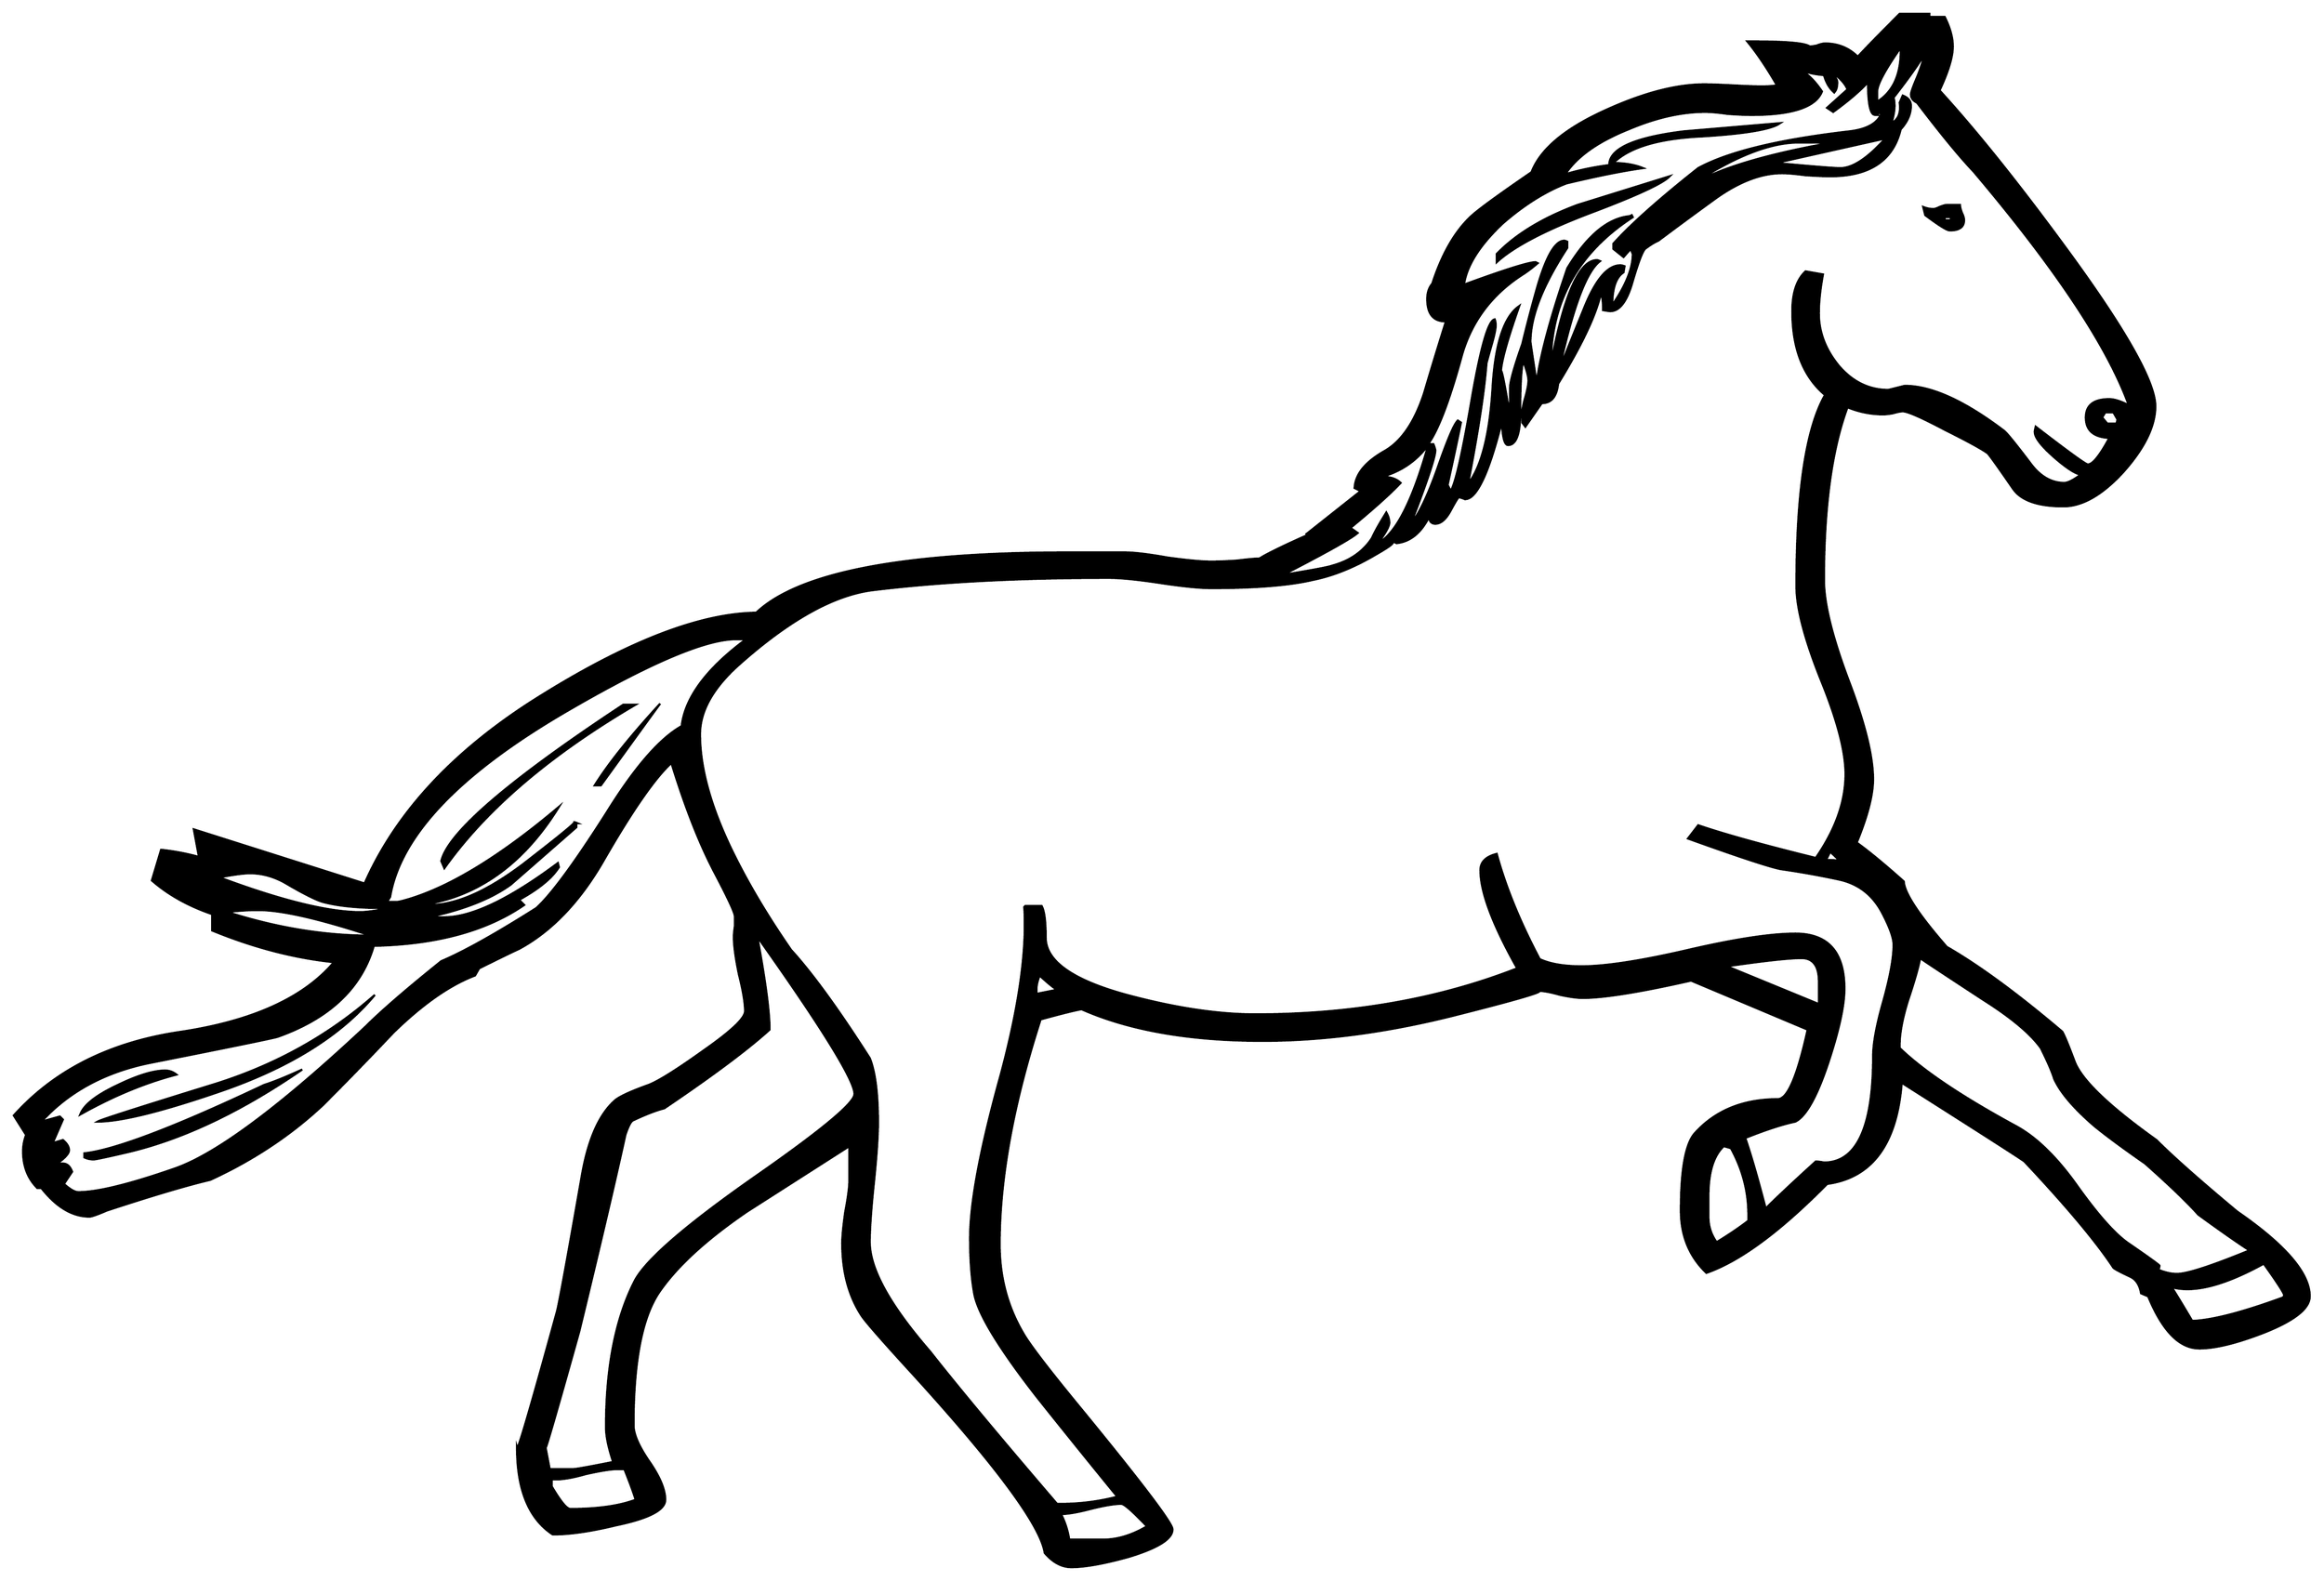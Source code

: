 


\begin{tikzpicture}[y=0.80pt, x=0.80pt, yscale=-1.0, xscale=1.0, inner sep=0pt, outer sep=0pt]
\begin{scope}[shift={(100.0,1682.0)},nonzero rule]
  \path[draw=.,fill=.,line width=1.600pt] (2309.0,-63.0) .. controls
    (2309.0,-51.0) and (2293.667,-39.0) .. (2263.0,-27.0) ..
    controls (2237.0,-17.0) and (2216.333,-12.0) .. (2201.0,-12.0)
    .. controls (2181.667,-12.0) and (2165.0,-29.0) ..
    (2151.0,-63.0) -- (2144.0,-66.0) .. controls (2142.667,-74.0)
    and (2139.333,-79.333) .. (2134.0,-82.0) .. controls
    (2124.0,-86.667) and (2118.333,-89.667) .. (2117.0,-91.0) ..
    controls (2100.333,-116.333) and (2071.333,-151.0) ..
    (2030.0,-195.0) .. controls (2028.667,-196.333) and
    (1988.667,-222.0) .. (1910.0,-272.0) .. controls
    (1905.333,-212.0) and (1881.0,-179.0) .. (1837.0,-173.0) ..
    controls (1791.0,-126.333) and (1751.667,-97.333) ..
    (1719.0,-86.0) .. controls (1702.333,-102.0) and
    (1694.0,-122.333) .. (1694.0,-147.0) .. controls
    (1694.0,-187.667) and (1698.667,-213.0) .. (1708.0,-223.0) ..
    controls (1728.0,-245.0) and (1755.0,-256.0) ..
    (1789.0,-256.0) .. controls (1798.333,-256.0) and
    (1808.0,-278.667) .. (1818.0,-324.0) -- (1704.0,-372.0) ..
    controls (1654.0,-360.667) and (1618.667,-355.0) ..
    (1598.0,-355.0) .. controls (1592.667,-355.0) and
    (1585.333,-356.0) .. (1576.0,-358.0) .. controls
    (1566.667,-360.667) and (1559.333,-362.0) .. (1554.0,-362.0) ..
    controls (1563.333,-362.0) and (1536.333,-354.0) ..
    (1473.0,-338.0) .. controls (1407.0,-321.333) and
    (1344.333,-313.0) .. (1285.0,-313.0) .. controls
    (1213.667,-313.0) and (1154.667,-323.333) .. (1108.0,-344.0) ..
    controls (1100.667,-342.667) and (1087.333,-339.333) ..
    (1068.0,-334.0) .. controls (1041.333,-251.333) and
    (1028.0,-178.0) .. (1028.0,-114.0) .. controls
    (1028.0,-82.0) and (1035.667,-53.0) .. (1051.0,-27.0) ..
    controls (1057.0,-16.333) and (1075.333,7.667) .. (1106.0,45.0) ..
    controls (1166.667,119.0) and (1197.0,159.0) .. (1197.0,165.0)
    .. controls (1197.0,174.333) and (1182.667,183.333) ..
    (1154.0,192.0) .. controls (1130.0,198.667) and (1111.333,202.0)
    .. (1098.0,202.0) .. controls (1088.667,202.0) and
    (1080.0,197.333) .. (1072.0,188.0) .. controls (1068.0,161.333)
    and (1024.667,102.667) .. (942.0,12.0) .. controls (913.333,-19.333)
    and (897.0,-38.0) .. (893.0,-44.0) .. controls (880.333,-63.333)
    and (874.0,-87.0) .. (874.0,-115.0) .. controls
    (874.0,-121.667) and (875.0,-132.0) .. (877.0,-146.0) ..
    controls (879.667,-160.0) and (881.0,-170.333) .. (881.0,-177.0)
    -- (881.0,-210.0) .. controls (847.667,-188.667) and
    (814.333,-167.333) .. (781.0,-146.0) .. controls (741.0,-118.667)
    and (712.333,-92.333) .. (695.0,-67.0) .. controls (678.333,-42.333)
    and (670.0,1.0) .. (670.0,63.0) .. controls (670.0,71.667) and
    (675.0,83.333) .. (685.0,98.0) .. controls (695.667,113.333) and
    (701.0,126.0) .. (701.0,136.0) .. controls (701.0,146.0) and
    (685.0,154.333) .. (653.0,161.0) .. controls (628.333,167.0) and
    (607.667,170.0) .. (591.0,170.0) .. controls (567.667,154.667) and
    (556.0,126.333) .. (556.0,85.0) .. controls (556.0,91.0) and
    (569.0,46.667) .. (595.0,-48.0) .. controls (597.0,-55.333) and
    (605.0,-99.0) .. (619.0,-179.0) .. controls (625.0,-215.0)
    and (635.667,-240.0) .. (651.0,-254.0) .. controls
    (655.0,-258.0) and (666.333,-263.333) .. (685.0,-270.0) ..
    controls (695.0,-274.0) and (713.0,-285.333) .. (739.0,-304.0)
    .. controls (765.667,-322.667) and (779.0,-335.333) ..
    (779.0,-342.0) .. controls (779.0,-350.0) and (777.0,-362.0)
    .. (773.0,-378.0) .. controls (769.667,-394.0) and
    (768.0,-406.333) .. (768.0,-415.0) .. controls (768.0,-417.0)
    and (768.333,-420.333) .. (769.0,-425.0) .. controls
    (769.0,-429.667) and (769.0,-433.0) .. (769.0,-435.0) ..
    controls (769.0,-438.333) and (762.333,-452.667) .. (749.0,-478.0)
    .. controls (734.333,-506.0) and (720.333,-541.667) ..
    (707.0,-585.0) .. controls (691.0,-570.333) and (669.0,-538.667)
    .. (641.0,-490.0) .. controls (617.667,-449.333) and
    (590.0,-420.333) .. (558.0,-403.0) .. controls (549.333,-399.0)
    and (536.333,-392.667) .. (519.0,-384.0) -- (515.0,-377.0) ..
    controls (490.333,-367.667) and (463.667,-349.0) .. (435.0,-321.0)
    .. controls (412.333,-297.0) and (389.333,-273.333) ..
    (366.0,-250.0) .. controls (334.667,-220.667) and (298.0,-196.333)
    .. (256.0,-177.0) .. controls (233.333,-171.667) and
    (199.667,-161.667) .. (155.0,-147.0) .. controls (145.667,-143.0)
    and (140.0,-141.0) .. (138.0,-141.0) .. controls
    (121.333,-141.0) and (105.667,-150.333) .. (91.0,-169.0) --
    (87.0,-169.0) .. controls (77.667,-178.333) and (73.0,-190.333) ..
    (73.0,-205.0) .. controls (73.0,-210.333) and (74.0,-215.667) ..
    (76.0,-221.0) -- (64.0,-240.0) .. controls (104.0,-284.667)
    and (158.667,-312.0) .. (228.0,-322.0) .. controls
    (298.0,-332.667) and (347.667,-355.333) .. (377.0,-390.0) ..
    controls (338.333,-394.0) and (298.667,-404.333) .. (258.0,-421.0)
    -- (258.0,-437.0) .. controls (234.667,-445.0) and
    (215.0,-456.0) .. (199.0,-470.0) -- (208.0,-500.0) ..
    controls (220.667,-498.667) and (233.0,-496.333) .. (245.0,-493.0)
    -- (240.0,-520.0) -- (407.0,-467.0) .. controls
    (437.0,-535.0) and (491.333,-594.333) .. (570.0,-645.0) ..
    controls (660.0,-702.333) and (733.333,-731.333) .. (790.0,-732.0)
    .. controls (831.333,-771.333) and (932.667,-791.0) ..
    (1094.0,-791.0) -- (1150.0,-791.0) .. controls
    (1159.333,-791.0) and (1173.333,-789.333) .. (1192.0,-786.0) ..
    controls (1211.333,-783.333) and (1225.667,-782.0) ..
    (1235.0,-782.0) .. controls (1241.0,-782.0) and
    (1249.333,-782.333) .. (1260.0,-783.0) .. controls
    (1270.667,-784.333) and (1278.0,-785.0) .. (1282.0,-785.0) ..
    controls (1289.333,-789.667) and (1305.0,-797.333) ..
    (1329.0,-808.0) -- (1328.0,-809.0) .. controls
    (1328.0,-809.0) and (1345.667,-823.0) .. (1381.0,-851.0) --
    (1375.0,-854.0) .. controls (1375.667,-867.333) and
    (1385.333,-879.333) .. (1404.0,-890.0) .. controls
    (1420.667,-899.333) and (1433.667,-918.333) .. (1443.0,-947.0) ..
    controls (1449.667,-969.667) and (1456.667,-992.667) ..
    (1464.0,-1016.0) -- (1465.0,-1017.0) -- (1464.0,-1017.0) ..
    controls (1452.0,-1017.0) and (1446.0,-1024.333) ..
    (1446.0,-1039.0) .. controls (1446.0,-1045.0) and
    (1447.667,-1050.0) .. (1451.0,-1054.0) .. controls
    (1460.333,-1082.667) and (1472.667,-1104.333) .. (1488.0,-1119.0) ..
    controls (1494.0,-1125.0) and (1514.0,-1139.667) ..
    (1548.0,-1163.0) .. controls (1556.667,-1185.667) and
    (1581.0,-1206.0) .. (1621.0,-1224.0) .. controls
    (1657.667,-1240.667) and (1689.667,-1249.0) .. (1717.0,-1249.0) ..
    controls (1723.0,-1249.0) and (1732.333,-1248.667) ..
    (1745.0,-1248.0) .. controls (1757.667,-1247.333) and
    (1767.0,-1247.0) .. (1773.0,-1247.0) .. controls
    (1779.0,-1247.0) and (1784.0,-1247.333) .. (1788.0,-1248.0) ..
    controls (1778.0,-1265.333) and (1768.333,-1279.667) ..
    (1759.0,-1291.0) -- (1765.0,-1291.0) .. controls
    (1797.667,-1291.0) and (1816.0,-1289.333) .. (1820.0,-1286.0) ..
    controls (1821.333,-1286.0) and (1823.667,-1286.333) ..
    (1827.0,-1287.0) .. controls (1830.333,-1288.333) and
    (1833.0,-1289.0) .. (1835.0,-1289.0) .. controls
    (1847.667,-1289.0) and (1858.333,-1284.667) .. (1867.0,-1276.0) ..
    controls (1875.667,-1285.333) and (1889.333,-1299.333) ..
    (1908.0,-1318.0) -- (1937.0,-1318.0) -- (1937.0,-1315.0) --
    (1952.0,-1315.0) .. controls (1957.333,-1304.333) and
    (1960.0,-1294.667) .. (1960.0,-1286.0) .. controls
    (1960.0,-1276.0) and (1955.667,-1261.667) .. (1947.0,-1243.0) ..
    controls (1982.333,-1204.333) and (2023.0,-1153.667) ..
    (2069.0,-1091.0) .. controls (2128.333,-1010.333) and
    (2158.0,-958.0) .. (2158.0,-934.0) .. controls
    (2158.0,-914.667) and (2147.667,-893.333) .. (2127.0,-870.0) ..
    controls (2106.333,-847.333) and (2086.667,-836.0) ..
    (2068.0,-836.0) .. controls (2043.333,-836.0) and
    (2027.0,-841.667) .. (2019.0,-853.0) .. controls
    (2004.333,-874.333) and (1996.0,-886.0) .. (1994.0,-888.0) ..
    controls (1988.667,-892.0) and (1974.667,-899.667) ..
    (1952.0,-911.0) .. controls (1929.333,-923.0) and
    (1915.667,-929.0) .. (1911.0,-929.0) .. controls
    (1909.0,-929.0) and (1905.667,-928.333) .. (1901.0,-927.0) ..
    controls (1897.0,-926.333) and (1894.0,-926.0) ..
    (1892.0,-926.0) .. controls (1880.0,-926.0) and
    (1868.333,-928.333) .. (1857.0,-933.0) .. controls
    (1841.667,-891.667) and (1834.0,-835.333) .. (1834.0,-764.0) ..
    controls (1834.0,-741.333) and (1842.0,-708.667) ..
    (1858.0,-666.0) .. controls (1874.0,-624.0) and
    (1882.0,-591.667) .. (1882.0,-569.0) .. controls
    (1882.0,-553.667) and (1876.667,-533.0) .. (1866.0,-507.0) ..
    controls (1878.0,-498.333) and (1893.333,-485.667) ..
    (1912.0,-469.0) .. controls (1912.667,-457.667) and
    (1926.667,-436.333) .. (1954.0,-405.0) .. controls
    (1985.333,-387.0) and (2023.0,-359.333) .. (2067.0,-322.0) ..
    controls (2069.0,-318.667) and (2073.0,-309.0) ..
    (2079.0,-293.0) .. controls (2085.667,-275.0) and
    (2112.333,-249.333) .. (2159.0,-216.0) .. controls
    (2175.667,-199.333) and (2202.0,-176.0) .. (2238.0,-146.0) ..
    controls (2285.333,-113.333) and (2309.0,-85.667) ..
    (2309.0,-63.0) -- cycle(1909.0,-1285.0) .. controls
    (1893.667,-1263.0) and (1886.0,-1248.667) .. (1886.0,-1242.0) --
    (1886.0,-1232.0) .. controls (1902.0,-1242.0) and
    (1909.667,-1259.667) .. (1909.0,-1285.0) -- cycle(2121.0,-921.0)
    -- (2117.0,-928.0) -- (2109.0,-928.0) -- (2106.0,-923.0) --
    (2111.0,-917.0) -- (2120.0,-917.0) -- (2121.0,-921.0) --
    cycle(1894.0,-1196.0) .. controls (1870.0,-1190.667) and
    (1834.333,-1182.667) .. (1787.0,-1172.0) .. controls
    (1823.0,-1168.667) and (1844.0,-1167.0) .. (1850.0,-1167.0) ..
    controls (1862.0,-1167.0) and (1876.667,-1176.667) ..
    (1894.0,-1196.0) -- cycle(1842.0,-1192.0) --
    (1809.0,-1192.0) .. controls (1781.0,-1192.0) and
    (1746.333,-1178.333) .. (1705.0,-1151.0) .. controls
    (1732.333,-1167.0) and (1778.0,-1180.667) .. (1842.0,-1192.0) --
    cycle(1890.0,-1220.0) -- (1886.0,-1222.0) --
    (1887.0,-1219.0) -- (1884.0,-1219.0) .. controls
    (1879.333,-1219.0) and (1877.0,-1229.667) .. (1877.0,-1251.0) ..
    controls (1869.0,-1242.333) and (1857.667,-1232.667) ..
    (1843.0,-1222.0) -- (1837.0,-1226.0) .. controls
    (1837.0,-1226.0) and (1843.667,-1232.0) .. (1857.0,-1244.0) ..
    controls (1854.333,-1250.667) and (1847.333,-1257.667) ..
    (1836.0,-1265.0) .. controls (1843.333,-1259.0) and
    (1847.0,-1254.333) .. (1847.0,-1251.0) .. controls
    (1847.0,-1246.333) and (1846.0,-1243.0) .. (1844.0,-1241.0) ..
    controls (1839.333,-1245.0) and (1836.0,-1250.667) ..
    (1834.0,-1258.0) .. controls (1825.333,-1258.667) and
    (1817.667,-1260.333) .. (1811.0,-1263.0) .. controls
    (1818.333,-1259.0) and (1825.333,-1252.0) .. (1832.0,-1242.0) ..
    controls (1826.0,-1226.667) and (1803.0,-1219.0) ..
    (1763.0,-1219.0) .. controls (1757.667,-1219.0) and
    (1750.0,-1219.333) .. (1740.0,-1220.0) .. controls
    (1730.667,-1221.333) and (1723.333,-1222.0) .. (1718.0,-1222.0) ..
    controls (1694.667,-1222.0) and (1669.667,-1216.333) ..
    (1643.0,-1205.0) .. controls (1613.0,-1193.0) and
    (1592.333,-1178.333) .. (1581.0,-1161.0) .. controls
    (1594.333,-1165.0) and (1608.667,-1168.0) .. (1624.0,-1170.0) ..
    controls (1624.0,-1186.0) and (1648.333,-1197.0) ..
    (1697.0,-1203.0) .. controls (1728.333,-1205.667) and
    (1759.667,-1208.333) .. (1791.0,-1211.0) .. controls
    (1783.0,-1205.0) and (1757.667,-1200.667) .. (1715.0,-1198.0) ..
    controls (1672.333,-1196.0) and (1643.333,-1187.333) ..
    (1628.0,-1172.0) .. controls (1639.333,-1172.0) and
    (1649.0,-1170.333) .. (1657.0,-1167.0) .. controls
    (1637.667,-1164.333) and (1612.667,-1159.333) .. (1582.0,-1152.0) ..
    controls (1561.333,-1144.0) and (1540.667,-1131.0) ..
    (1520.0,-1113.0) .. controls (1497.333,-1091.667) and
    (1484.667,-1071.667) .. (1482.0,-1053.0) .. controls
    (1522.0,-1067.667) and (1545.333,-1075.0) .. (1552.0,-1075.0) --
    (1554.0,-1074.0) .. controls (1548.667,-1069.333) and
    (1543.333,-1065.333) .. (1538.0,-1062.0) .. controls
    (1508.667,-1042.667) and (1489.333,-1016.667) .. (1480.0,-984.0) ..
    controls (1468.0,-940.0) and (1457.0,-911.0) ..
    (1447.0,-897.0) -- (1452.0,-897.0) .. controls
    (1452.667,-895.667) and (1453.333,-893.667) .. (1454.0,-891.0) ..
    controls (1454.0,-884.333) and (1446.0,-860.333) ..
    (1430.0,-819.0) .. controls (1438.0,-828.333) and
    (1447.0,-847.333) .. (1457.0,-876.0) .. controls
    (1466.333,-902.667) and (1472.667,-917.333) .. (1476.0,-920.0) --
    (1479.0,-918.0) .. controls (1476.333,-904.667) and
    (1472.0,-884.333) .. (1466.0,-857.0) -- (1469.0,-851.0) ..
    controls (1473.667,-858.333) and (1480.667,-889.333) ..
    (1490.0,-944.0) .. controls (1498.667,-993.333) and
    (1506.0,-1018.333) .. (1512.0,-1019.0) .. controls
    (1512.667,-1017.667) and (1513.0,-1015.667) .. (1513.0,-1013.0) ..
    controls (1513.0,-1009.667) and (1511.667,-1003.333) ..
    (1509.0,-994.0) .. controls (1506.333,-984.667) and
    (1504.667,-978.667) .. (1504.0,-976.0) .. controls
    (1502.0,-949.333) and (1496.0,-910.0) .. (1486.0,-858.0) ..
    controls (1499.333,-875.333) and (1507.333,-907.333) ..
    (1510.0,-954.0) .. controls (1512.667,-996.0) and
    (1521.333,-1022.0) .. (1536.0,-1032.0) .. controls
    (1524.0,-998.0) and (1518.0,-976.0) .. (1518.0,-966.0) ..
    controls (1518.0,-974.667) and (1521.0,-960.667) ..
    (1527.0,-924.0) -- (1527.0,-952.0) .. controls
    (1527.0,-958.0) and (1531.0,-972.333) .. (1539.0,-995.0) ..
    controls (1543.667,-1014.333) and (1548.667,-1033.333) ..
    (1554.0,-1052.0) .. controls (1562.667,-1081.333) and
    (1571.333,-1096.0) .. (1580.0,-1096.0) .. controls
    (1580.667,-1096.0) and (1581.667,-1095.667) .. (1583.0,-1095.0) --
    (1583.0,-1089.0) .. controls (1559.0,-1052.333) and
    (1547.0,-1021.667) .. (1547.0,-997.0) .. controls
    (1547.0,-996.333) and (1549.0,-983.0) .. (1553.0,-957.0) ..
    controls (1556.333,-983.0) and (1566.333,-1020.333) ..
    (1583.0,-1069.0) .. controls (1602.333,-1101.0) and
    (1622.667,-1118.0) .. (1644.0,-1120.0) -- (1646.0,-1121.0) --
    (1647.0,-1119.0) .. controls (1593.667,-1084.333) and
    (1567.0,-1036.333) .. (1567.0,-975.0) .. controls
    (1579.667,-1043.0) and (1594.667,-1077.0) .. (1612.0,-1077.0) ..
    controls (1612.667,-1077.0) and (1613.667,-1076.667) ..
    (1615.0,-1076.0) .. controls (1601.667,-1066.0) and
    (1588.333,-1030.333) .. (1575.0,-969.0) .. controls
    (1575.0,-969.667) and (1583.0,-989.667) .. (1599.0,-1029.0) ..
    controls (1610.333,-1057.667) and (1622.333,-1072.0) ..
    (1635.0,-1072.0) .. controls (1635.667,-1072.0) and
    (1637.0,-1071.667) .. (1639.0,-1071.0) -- (1638.0,-1065.0) ..
    controls (1630.667,-1060.333) and (1627.0,-1049.667) ..
    (1627.0,-1033.0) .. controls (1640.333,-1052.333) and
    (1647.0,-1069.0) .. (1647.0,-1083.0) -- (1645.0,-1088.0) --
    (1638.0,-1080.0) -- (1628.0,-1088.0) -- (1628.0,-1093.0) ..
    controls (1644.667,-1111.667) and (1672.333,-1136.333) ..
    (1711.0,-1167.0) .. controls (1740.333,-1183.0) and
    (1789.667,-1195.0) .. (1859.0,-1203.0) .. controls
    (1875.667,-1205.0) and (1886.0,-1210.667) .. (1890.0,-1220.0) --
    cycle(1849.0,-489.0) .. controls (1847.667,-491.0) and
    (1844.667,-494.0) .. (1840.0,-498.0) -- (1836.0,-490.0) ..
    controls (1843.333,-490.0) and (1847.667,-489.667) ..
    (1849.0,-489.0) -- cycle(2250.0,-108.0) .. controls
    (2238.667,-115.333) and (2222.0,-127.0) .. (2200.0,-143.0) ..
    controls (2189.333,-155.0) and (2172.0,-171.667) ..
    (2148.0,-193.0) .. controls (2126.0,-208.333) and
    (2109.333,-220.667) .. (2098.0,-230.0) .. controls
    (2078.0,-247.333) and (2065.0,-262.667) .. (2059.0,-276.0) ..
    controls (2057.0,-282.667) and (2052.667,-292.667) ..
    (2046.0,-306.0) .. controls (2036.0,-320.0) and
    (2017.333,-335.667) .. (1990.0,-353.0) .. controls
    (1951.333,-378.333) and (1930.667,-392.0) .. (1928.0,-394.0) ..
    controls (1926.667,-386.0) and (1922.667,-372.0) ..
    (1916.0,-352.0) .. controls (1910.667,-334.667) and
    (1908.0,-320.333) .. (1908.0,-309.0) -- (1908.0,-306.0) ..
    controls (1930.667,-284.0) and (1968.333,-258.667) ..
    (2021.0,-230.0) .. controls (2041.0,-219.333) and
    (2061.0,-200.0) .. (2081.0,-172.0) .. controls
    (2102.333,-142.0) and (2119.667,-122.667) .. (2133.0,-114.0) ..
    controls (2152.333,-100.667) and (2162.0,-93.667) ..
    (2162.0,-93.0) .. controls (2162.0,-91.667) and (2161.667,-90.333)
    .. (2161.0,-89.0) .. controls (2167.667,-86.333) and
    (2173.667,-85.0) .. (2179.0,-85.0) .. controls (2189.0,-85.0)
    and (2212.667,-92.667) .. (2250.0,-108.0) -- cycle(2284.0,-64.0)
    .. controls (2284.0,-66.0) and (2277.333,-76.333) ..
    (2264.0,-95.0) .. controls (2225.333,-73.667) and (2195.333,-66.0)
    .. (2174.0,-72.0) .. controls (2178.667,-64.667) and
    (2185.333,-53.667) .. (2194.0,-39.0) .. controls (2213.333,-39.667)
    and (2243.0,-47.333) .. (2283.0,-62.0) -- (2284.0,-64.0) --
    cycle(1447.0,-896.0) .. controls (1435.667,-880.667) and
    (1420.667,-870.333) .. (1402.0,-865.0) .. controls
    (1410.0,-865.0) and (1416.0,-863.0) .. (1420.0,-859.0) ..
    controls (1410.0,-848.333) and (1393.667,-833.667) ..
    (1371.0,-815.0) -- (1378.0,-810.0) .. controls
    (1372.0,-804.667) and (1347.667,-791.0) .. (1305.0,-769.0) ..
    controls (1333.667,-773.667) and (1349.667,-776.667) ..
    (1353.0,-778.0) .. controls (1370.333,-782.667) and
    (1383.333,-791.667) .. (1392.0,-805.0) .. controls
    (1394.667,-811.0) and (1399.333,-819.333) .. (1406.0,-830.0) ..
    controls (1408.0,-826.667) and (1409.0,-823.333) ..
    (1409.0,-820.0) .. controls (1409.0,-816.667) and
    (1405.333,-810.0) .. (1398.0,-800.0) .. controls
    (1415.333,-809.333) and (1431.667,-841.333) .. (1447.0,-896.0) --
    cycle(1829.0,-349.0) -- (1829.0,-371.0) .. controls
    (1829.0,-386.333) and (1823.333,-394.0) .. (1812.0,-394.0) ..
    controls (1800.0,-394.0) and (1775.667,-391.333) ..
    (1739.0,-386.0) -- (1829.0,-349.0) -- cycle(2132.0,-935.0)
    .. controls (2111.333,-992.333) and (2060.667,-1068.667) ..
    (1980.0,-1164.0) .. controls (1966.667,-1178.0) and
    (1948.333,-1200.333) .. (1925.0,-1231.0) .. controls
    (1921.0,-1233.0) and (1919.0,-1235.667) .. (1919.0,-1239.0) ..
    controls (1919.0,-1241.0) and (1921.0,-1246.667) ..
    (1925.0,-1256.0) .. controls (1929.0,-1266.0) and
    (1931.333,-1273.333) .. (1932.0,-1278.0) .. controls
    (1926.0,-1268.0) and (1916.0,-1254.0) .. (1902.0,-1236.0) ..
    controls (1902.667,-1234.0) and (1903.0,-1231.333) ..
    (1903.0,-1228.0) .. controls (1903.0,-1223.333) and
    (1902.0,-1217.667) .. (1900.0,-1211.0) .. controls
    (1906.667,-1214.333) and (1909.333,-1221.0) .. (1908.0,-1231.0) --
    (1911.0,-1238.0) .. controls (1916.333,-1236.0) and
    (1919.0,-1232.667) .. (1919.0,-1228.0) .. controls
    (1919.0,-1220.0) and (1915.667,-1212.333) .. (1909.0,-1205.0) ..
    controls (1901.667,-1174.333) and (1878.667,-1159.0) ..
    (1840.0,-1159.0) .. controls (1834.667,-1159.0) and
    (1826.667,-1159.333) .. (1816.0,-1160.0) .. controls
    (1806.0,-1161.333) and (1798.333,-1162.0) .. (1793.0,-1162.0) ..
    controls (1773.0,-1162.0) and (1751.667,-1154.0) ..
    (1729.0,-1138.0) .. controls (1709.667,-1124.0) and
    (1690.667,-1110.0) .. (1672.0,-1096.0) .. controls
    (1668.667,-1094.667) and (1664.333,-1092.0) .. (1659.0,-1088.0) ..
    controls (1656.333,-1085.333) and (1652.0,-1073.667) ..
    (1646.0,-1053.0) .. controls (1640.667,-1035.667) and
    (1633.667,-1027.0) .. (1625.0,-1027.0) .. controls
    (1624.333,-1027.0) and (1622.0,-1027.333) .. (1618.0,-1028.0) ..
    controls (1618.0,-1035.333) and (1617.333,-1041.0) ..
    (1616.0,-1045.0) .. controls (1611.333,-1023.667) and
    (1597.333,-994.0) .. (1574.0,-956.0) .. controls
    (1572.667,-943.333) and (1567.333,-937.0) .. (1558.0,-937.0) ..
    controls (1558.0,-937.0) and (1552.667,-929.333) ..
    (1542.0,-914.0) -- (1539.0,-918.0) -- (1539.0,-928.0) ..
    controls (1539.0,-931.333) and (1540.0,-936.333) ..
    (1542.0,-943.0) .. controls (1544.0,-950.333) and
    (1545.0,-955.667) .. (1545.0,-959.0) .. controls
    (1545.0,-963.0) and (1543.333,-969.333) .. (1540.0,-978.0) ..
    controls (1538.0,-972.0) and (1537.0,-955.333) ..
    (1537.0,-928.0) .. controls (1537.0,-906.667) and
    (1533.0,-896.0) .. (1525.0,-896.0) .. controls
    (1521.667,-896.0) and (1519.667,-903.667) .. (1519.0,-919.0) ..
    controls (1506.333,-868.333) and (1494.333,-843.0) ..
    (1483.0,-843.0) .. controls (1481.667,-843.667) and
    (1479.667,-844.333) .. (1477.0,-845.0) .. controls
    (1476.333,-845.0) and (1473.667,-840.667) .. (1469.0,-832.0) ..
    controls (1464.333,-823.333) and (1459.333,-819.0) ..
    (1454.0,-819.0) .. controls (1450.0,-819.0) and
    (1448.0,-821.333) .. (1448.0,-826.0) .. controls
    (1440.0,-810.0) and (1429.333,-801.333) .. (1416.0,-800.0) --
    (1414.0,-801.0) -- (1411.0,-801.0) .. controls
    (1415.0,-801.0) and (1410.0,-797.0) .. (1396.0,-789.0) ..
    controls (1374.667,-776.333) and (1354.0,-768.0) ..
    (1334.0,-764.0) .. controls (1311.333,-758.667) and
    (1278.333,-756.0) .. (1235.0,-756.0) .. controls
    (1223.667,-756.0) and (1207.0,-757.667) .. (1185.0,-761.0) ..
    controls (1163.0,-764.333) and (1146.333,-766.0) ..
    (1135.0,-766.0) .. controls (1046.333,-766.0) and
    (969.333,-762.0) .. (904.0,-754.0) .. controls (866.0,-749.333)
    and (822.333,-725.0) .. (773.0,-681.0) .. controls
    (747.667,-658.333) and (735.0,-635.667) .. (735.0,-613.0) ..
    controls (735.0,-581.0) and (745.0,-544.0) .. (765.0,-502.0)
    .. controls (780.333,-470.0) and (800.0,-436.667) ..
    (824.0,-402.0) .. controls (844.667,-379.333) and (870.333,-344.0)
    .. (901.0,-296.0) .. controls (906.333,-282.667) and
    (909.0,-261.667) .. (909.0,-233.0) .. controls (909.0,-219.667)
    and (907.667,-200.0) .. (905.0,-174.0) .. controls
    (902.333,-148.667) and (901.0,-129.333) .. (901.0,-116.0) ..
    controls (901.0,-90.0) and (920.667,-54.333) .. (960.0,-9.0) ..
    controls (986.667,25.0) and (1028.0,74.667) .. (1084.0,140.0) --
    (1088.0,140.0) .. controls (1106.667,140.0) and (1125.0,137.667)
    .. (1143.0,133.0) .. controls (1116.333,100.333) and
    (1090.0,67.667) .. (1064.0,35.0) .. controls (1026.667,-13.0)
    and (1006.333,-46.667) .. (1003.0,-66.0) .. controls
    (1000.333,-80.667) and (999.0,-98.667) .. (999.0,-120.0) ..
    controls (999.0,-154.667) and (1009.0,-208.0) ..
    (1029.0,-280.0) .. controls (1047.0,-347.333) and
    (1054.667,-402.0) .. (1052.0,-444.0) -- (1053.0,-445.0) --
    (1069.0,-445.0) .. controls (1071.667,-440.333) and
    (1073.0,-430.0) .. (1073.0,-414.0) .. controls
    (1073.0,-390.0) and (1102.0,-370.667) .. (1160.0,-356.0) ..
    controls (1204.0,-344.667) and (1243.333,-339.0) ..
    (1278.0,-339.0) .. controls (1372.0,-339.0) and
    (1457.333,-354.0) .. (1534.0,-384.0) .. controls
    (1510.0,-426.667) and (1498.0,-458.667) .. (1498.0,-480.0) ..
    controls (1498.0,-488.0) and (1503.333,-493.333) ..
    (1514.0,-496.0) .. controls (1522.667,-464.0) and
    (1536.667,-429.667) .. (1556.0,-393.0) .. controls
    (1566.0,-388.333) and (1579.667,-386.0) .. (1597.0,-386.0) ..
    controls (1620.333,-386.0) and (1655.0,-391.333) ..
    (1701.0,-402.0) .. controls (1747.0,-412.667) and
    (1782.0,-418.0) .. (1806.0,-418.0) .. controls
    (1838.0,-418.0) and (1854.0,-400.0) .. (1854.0,-364.0) ..
    controls (1854.0,-348.0) and (1849.0,-324.667) ..
    (1839.0,-294.0) .. controls (1827.667,-259.333) and
    (1816.667,-239.333) .. (1806.0,-234.0) .. controls
    (1793.333,-231.333) and (1777.0,-226.0) .. (1757.0,-218.0) ..
    controls (1762.333,-202.667) and (1769.0,-179.667) ..
    (1777.0,-149.0) .. controls (1787.667,-159.667) and
    (1804.0,-175.0) .. (1826.0,-195.0) .. controls
    (1828.0,-195.0) and (1830.667,-194.667) .. (1834.0,-194.0) ..
    controls (1866.0,-194.0) and (1882.0,-228.667) ..
    (1882.0,-298.0) .. controls (1882.0,-310.667) and
    (1885.333,-328.667) .. (1892.0,-352.0) .. controls
    (1898.667,-376.0) and (1902.0,-394.333) .. (1902.0,-407.0) ..
    controls (1902.0,-413.667) and (1898.333,-424.0) ..
    (1891.0,-438.0) .. controls (1881.667,-456.0) and
    (1867.333,-467.0) .. (1848.0,-471.0) .. controls
    (1829.333,-475.0) and (1810.667,-478.333) .. (1792.0,-481.0) ..
    controls (1781.333,-483.0) and (1751.0,-493.0) ..
    (1701.0,-511.0) -- (1711.0,-524.0) .. controls
    (1736.333,-515.333) and (1774.667,-504.667) .. (1826.0,-492.0) ..
    controls (1845.333,-520.0) and (1855.0,-547.333) ..
    (1855.0,-574.0) .. controls (1855.0,-596.0) and
    (1847.0,-626.667) .. (1831.0,-666.0) .. controls
    (1815.0,-706.0) and (1807.0,-736.667) .. (1807.0,-758.0) ..
    controls (1807.0,-850.0) and (1816.333,-912.333) ..
    (1835.0,-945.0) .. controls (1813.667,-963.0) and
    (1803.0,-990.333) .. (1803.0,-1027.0) .. controls
    (1803.0,-1045.0) and (1807.333,-1058.0) .. (1816.0,-1066.0) --
    (1833.0,-1063.0) .. controls (1830.333,-1048.333) and
    (1829.0,-1035.667) .. (1829.0,-1025.0) .. controls
    (1829.0,-1006.333) and (1835.667,-989.0) .. (1849.0,-973.0) ..
    controls (1862.333,-957.667) and (1878.333,-950.0) ..
    (1897.0,-950.0) .. controls (1897.0,-950.0) and
    (1902.333,-951.333) .. (1913.0,-954.0) .. controls
    (1939.0,-954.0) and (1971.333,-939.333) .. (2010.0,-910.0) ..
    controls (2012.667,-908.0) and (2021.333,-897.333) ..
    (2036.0,-878.0) .. controls (2045.333,-865.333) and
    (2056.333,-859.0) .. (2069.0,-859.0) .. controls
    (2072.333,-859.0) and (2077.667,-861.667) .. (2085.0,-867.0) ..
    controls (2079.0,-868.333) and (2070.0,-874.333) ..
    (2058.0,-885.0) .. controls (2046.0,-895.667) and
    (2040.0,-903.667) .. (2040.0,-909.0) .. controls
    (2040.0,-909.667) and (2040.333,-911.333) .. (2041.0,-914.0) ..
    controls (2073.0,-889.333) and (2090.0,-877.0) ..
    (2092.0,-877.0) .. controls (2096.667,-877.0) and
    (2103.667,-885.667) .. (2113.0,-903.0) .. controls
    (2097.667,-903.667) and (2090.0,-910.333) .. (2090.0,-923.0) ..
    controls (2090.0,-935.0) and (2097.667,-941.0) ..
    (2113.0,-941.0) .. controls (2117.667,-941.0) and
    (2124.0,-939.0) .. (2132.0,-935.0) -- cycle(1760.0,-137.0)
    -- (1760.0,-143.0) .. controls (1760.0,-165.667) and
    (1754.333,-187.333) .. (1743.0,-208.0) -- (1736.0,-210.0) ..
    controls (1726.0,-200.667) and (1721.0,-184.333) ..
    (1721.0,-161.0) -- (1721.0,-141.0) .. controls
    (1721.0,-131.667) and (1723.667,-123.333) .. (1729.0,-116.0) ..
    controls (1741.0,-123.333) and (1751.333,-130.333) ..
    (1760.0,-137.0) -- cycle(1084.0,-363.0) .. controls
    (1080.667,-365.0) and (1075.0,-369.667) .. (1067.0,-377.0) ..
    controls (1065.0,-371.667) and (1064.0,-367.333) ..
    (1064.0,-364.0) -- (1064.0,-359.0) .. controls
    (1070.667,-360.333) and (1077.333,-361.667) .. (1084.0,-363.0) --
    cycle(1172.0,162.0) .. controls (1158.0,147.333) and
    (1149.667,140.0) .. (1147.0,140.0) .. controls (1140.333,140.0)
    and (1130.333,141.667) .. (1117.0,145.0) .. controls
    (1104.333,148.333) and (1094.667,150.0) .. (1088.0,150.0) ..
    controls (1092.0,158.0) and (1094.667,166.333) .. (1096.0,175.0)
    -- (1129.0,175.0) .. controls (1143.0,175.0) and
    (1157.333,170.667) .. (1172.0,162.0) -- cycle(886.0,-261.0) ..
    controls (886.0,-274.333) and (854.333,-325.667) .. (791.0,-415.0)
    .. controls (799.0,-371.667) and (803.0,-341.333) ..
    (803.0,-324.0) .. controls (781.667,-304.667) and (747.333,-279.0)
    .. (700.0,-247.0) .. controls (692.0,-245.0) and
    (681.667,-241.0) .. (669.0,-235.0) .. controls (667.0,-233.667)
    and (664.667,-229.0) .. (662.0,-221.0) .. controls
    (652.667,-178.333) and (637.667,-114.333) .. (617.0,-29.0) ..
    controls (595.0,49.667) and (584.0,87.667) .. (584.0,85.0) ..
    controls (584.0,85.0) and (585.333,92.0) .. (588.0,106.0) --
    (611.0,106.0) .. controls (613.667,106.0) and (626.667,103.667) ..
    (650.0,99.0) .. controls (645.333,85.0) and (643.0,73.667) ..
    (643.0,65.0) .. controls (643.0,6.333) and (652.333,-41.333) ..
    (671.0,-78.0) .. controls (681.667,-98.667) and (721.333,-133.0)
    .. (790.0,-181.0) .. controls (854.0,-225.667) and
    (886.0,-252.333) .. (886.0,-261.0) -- cycle(780.0,-706.0) --
    (770.0,-706.0) .. controls (740.0,-706.0) and (684.0,-682.0)
    .. (602.0,-634.0) .. controls (498.667,-573.333) and
    (442.0,-513.333) .. (432.0,-454.0) -- (429.0,-449.0) --
    (439.0,-449.0) .. controls (440.333,-449.0) and (444.333,-450.0)
    .. (451.0,-452.0) .. controls (492.333,-464.667) and
    (541.0,-494.667) .. (597.0,-542.0) .. controls (562.333,-486.0)
    and (517.667,-454.0) .. (463.0,-446.0) -- (471.0,-446.0) ..
    controls (496.333,-446.0) and (526.667,-459.333) .. (562.0,-486.0)
    .. controls (597.333,-513.333) and (614.0,-527.0) ..
    (612.0,-527.0) .. controls (612.667,-527.0) and (613.667,-526.667)
    .. (615.0,-526.0) -- (614.0,-526.0) -- (614.0,-522.0) ..
    controls (592.667,-503.333) and (571.333,-484.667) .. (550.0,-466.0)
    .. controls (530.667,-452.0) and (503.667,-441.333) ..
    (469.0,-434.0) -- (485.0,-434.0) .. controls (511.667,-434.0)
    and (548.667,-451.667) .. (596.0,-487.0) -- (597.0,-483.0) ..
    controls (590.333,-472.333) and (577.333,-461.667) .. (558.0,-451.0)
    -- (563.0,-446.0) .. controls (526.333,-420.667) and
    (477.333,-407.333) .. (416.0,-406.0) .. controls (404.0,-364.667)
    and (372.667,-335.0) .. (322.0,-317.0) .. controls
    (318.0,-315.667) and (277.333,-307.333) .. (200.0,-292.0) ..
    controls (154.667,-283.333) and (118.333,-264.0) .. (91.0,-234.0)
    -- (109.0,-239.0) -- (112.0,-236.0) -- (102.0,-213.0) --
    (112.0,-216.0) .. controls (116.0,-212.667) and (118.0,-209.333)
    .. (118.0,-206.0) .. controls (118.0,-202.667) and
    (113.667,-198.0) .. (105.0,-192.0) .. controls (106.333,-192.667)
    and (108.667,-193.0) .. (112.0,-193.0) .. controls
    (116.0,-193.0) and (119.0,-190.333) .. (121.0,-185.0) --
    (113.0,-173.0) .. controls (119.0,-167.667) and (123.667,-165.0)
    .. (127.0,-165.0) .. controls (145.667,-165.0) and
    (177.0,-172.667) .. (221.0,-188.0) .. controls (261.667,-202.0)
    and (324.0,-248.333) .. (408.0,-327.0) .. controls
    (423.333,-342.333) and (448.0,-363.667) .. (482.0,-391.0) ..
    controls (504.0,-400.333) and (535.0,-417.667) .. (575.0,-443.0)
    .. controls (589.667,-456.333) and (612.667,-487.667) ..
    (644.0,-537.0) .. controls (671.333,-581.0) and (695.667,-609.0)
    .. (717.0,-621.0) .. controls (720.333,-649.0) and
    (741.333,-677.333) .. (780.0,-706.0) -- cycle(470.0,-422.0) --
    (470.0,-424.0) -- (421.0,-418.0) -- (421.0,-416.0) --
    (470.0,-422.0) -- cycle(439.0,-443.0) -- (425.0,-443.0) ..
    controls (400.333,-443.0) and (380.667,-445.0) .. (366.0,-449.0)
    .. controls (359.333,-451.0) and (348.0,-456.667) ..
    (332.0,-466.0) .. controls (320.0,-473.333) and (307.667,-477.0)
    .. (295.0,-477.0) .. controls (289.0,-477.0) and
    (279.0,-475.667) .. (265.0,-473.0) .. controls (325.667,-450.333)
    and (371.667,-439.0) .. (403.0,-439.0) .. controls
    (407.0,-439.0) and (413.0,-439.667) .. (421.0,-441.0) ..
    controls (429.0,-442.333) and (435.0,-443.0) .. (439.0,-443.0)
    -- cycle(413.0,-416.0) .. controls (362.333,-432.667) and
    (325.667,-441.0) .. (303.0,-441.0) .. controls (293.0,-441.0)
    and (283.0,-440.333) .. (273.0,-439.0) .. controls
    (321.0,-423.667) and (367.667,-416.0) .. (413.0,-416.0) --
    cycle(672.0,136.0) .. controls (670.0,129.333) and
    (666.333,119.333) .. (661.0,106.0) -- (655.0,106.0) .. controls
    (648.333,106.0) and (637.667,107.667) .. (623.0,111.0) .. controls
    (609.0,115.0) and (598.0,116.667) .. (590.0,116.0) --
    (590.0,123.0) .. controls (598.667,137.667) and (604.667,145.0) ..
    (608.0,145.0) .. controls (634.667,145.0) and (656.0,142.0) ..
    (672.0,136.0) -- cycle(1971.0,-1116.0) .. controls
    (1971.0,-1109.333) and (1966.333,-1106.0) .. (1957.0,-1106.0) ..
    controls (1954.333,-1106.0) and (1946.333,-1111.0) ..
    (1933.0,-1121.0) -- (1931.0,-1129.0) .. controls
    (1934.333,-1127.667) and (1937.667,-1127.0) .. (1941.0,-1127.0) ..
    controls (1942.333,-1127.0) and (1944.333,-1127.667) ..
    (1947.0,-1129.0) .. controls (1950.333,-1130.333) and
    (1952.667,-1131.0) .. (1954.0,-1131.0) -- (1967.0,-1131.0) ..
    controls (1967.0,-1129.0) and (1967.667,-1126.333) ..
    (1969.0,-1123.0) .. controls (1970.333,-1120.333) and
    (1971.0,-1118.0) .. (1971.0,-1116.0) --
    cycle(1683.0,-1159.0) .. controls (1677.0,-1152.333) and
    (1652.0,-1140.667) .. (1608.0,-1124.0) .. controls
    (1562.0,-1106.667) and (1530.667,-1090.333) .. (1514.0,-1075.0) --
    (1514.0,-1083.0) .. controls (1532.667,-1102.333) and
    (1559.0,-1118.333) .. (1593.0,-1131.0) .. controls
    (1623.0,-1140.333) and (1653.0,-1149.667) .. (1683.0,-1159.0) --
    cycle(696.0,-643.0) .. controls (692.0,-637.667) and
    (672.667,-611.0) .. (638.0,-563.0) -- (632.0,-563.0) ..
    controls (645.333,-584.333) and (666.667,-611.0) .. (696.0,-643.0)
    -- cycle(672.0,-642.0) .. controls (588.0,-592.667) and
    (525.667,-539.333) .. (485.0,-482.0) -- (482.0,-489.0) ..
    controls (488.667,-517.0) and (548.0,-568.0) .. (660.0,-642.0)
    -- (672.0,-642.0) -- cycle(417.0,-358.0) .. controls
    (384.333,-318.667) and (334.333,-287.333) .. (267.0,-264.0) ..
    controls (209.0,-244.0) and (168.667,-234.0) .. (146.0,-234.0)
    .. controls (147.333,-235.333) and (184.667,-247.333) ..
    (258.0,-270.0) .. controls (318.667,-288.667) and (371.667,-318.0)
    .. (417.0,-358.0) -- cycle(346.0,-285.0) .. controls
    (286.0,-243.667) and (229.0,-216.667) .. (175.0,-204.0) ..
    controls (155.0,-199.333) and (144.0,-197.0) .. (142.0,-197.0)
    .. controls (138.667,-197.0) and (135.667,-197.667) ..
    (133.0,-199.0) -- (133.0,-203.0) .. controls (163.0,-206.333)
    and (221.667,-228.667) .. (309.0,-270.0) .. controls
    (317.667,-272.667) and (330.0,-277.667) .. (346.0,-285.0) --
    cycle(223.0,-280.0) .. controls (192.333,-272.0) and
    (161.0,-259.0) .. (129.0,-241.0) .. controls (132.333,-250.333)
    and (144.667,-260.0) .. (166.0,-270.0) .. controls
    (185.333,-279.333) and (200.667,-284.0) .. (212.0,-284.0) ..
    controls (216.0,-284.0) and (219.667,-282.667) .. (223.0,-280.0)
    -- cycle(1958.0,-1116.0) -- (1958.0,-1119.0) --
    (1952.0,-1119.0) -- (1952.0,-1116.0) -- (1958.0,-1116.0) --
    cycle;
\end{scope}

\end{tikzpicture}


